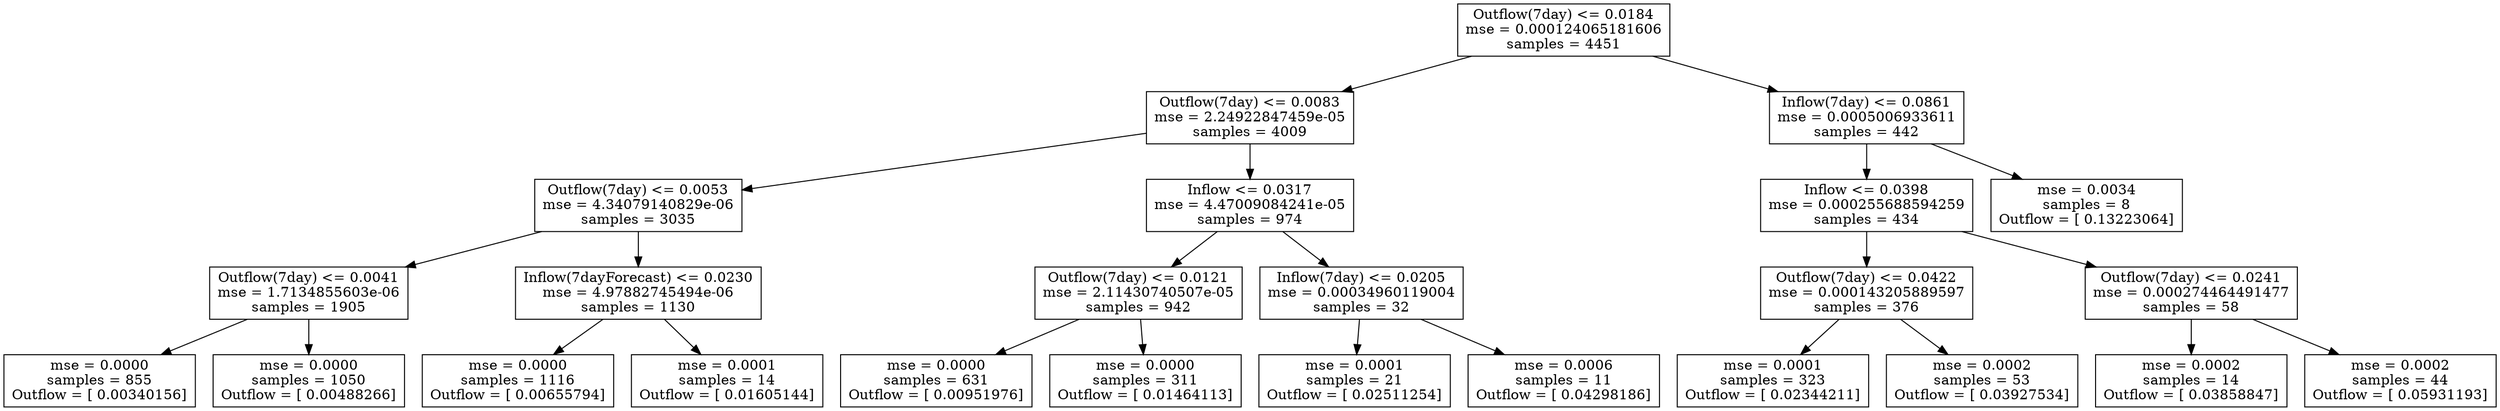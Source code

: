 digraph Tree {
0 [label="Outflow(7day) <= 0.0184\nmse = 0.000124065181606\nsamples = 4451", shape="box"] ;
1 [label="Outflow(7day) <= 0.0083\nmse = 2.24922847459e-05\nsamples = 4009", shape="box"] ;
0 -> 1 ;
2 [label="Outflow(7day) <= 0.0053\nmse = 4.34079140829e-06\nsamples = 3035", shape="box"] ;
1 -> 2 ;
3 [label="Outflow(7day) <= 0.0041\nmse = 1.7134855603e-06\nsamples = 1905", shape="box"] ;
2 -> 3 ;
4 [label="mse = 0.0000\nsamples = 855\nOutflow = [ 0.00340156]", shape="box"] ;
3 -> 4 ;
5 [label="mse = 0.0000\nsamples = 1050\nOutflow = [ 0.00488266]", shape="box"] ;
3 -> 5 ;
6 [label="Inflow(7dayForecast) <= 0.0230\nmse = 4.97882745494e-06\nsamples = 1130", shape="box"] ;
2 -> 6 ;
7 [label="mse = 0.0000\nsamples = 1116\nOutflow = [ 0.00655794]", shape="box"] ;
6 -> 7 ;
8 [label="mse = 0.0001\nsamples = 14\nOutflow = [ 0.01605144]", shape="box"] ;
6 -> 8 ;
9 [label="Inflow <= 0.0317\nmse = 4.47009084241e-05\nsamples = 974", shape="box"] ;
1 -> 9 ;
10 [label="Outflow(7day) <= 0.0121\nmse = 2.11430740507e-05\nsamples = 942", shape="box"] ;
9 -> 10 ;
11 [label="mse = 0.0000\nsamples = 631\nOutflow = [ 0.00951976]", shape="box"] ;
10 -> 11 ;
12 [label="mse = 0.0000\nsamples = 311\nOutflow = [ 0.01464113]", shape="box"] ;
10 -> 12 ;
13 [label="Inflow(7day) <= 0.0205\nmse = 0.00034960119004\nsamples = 32", shape="box"] ;
9 -> 13 ;
14 [label="mse = 0.0001\nsamples = 21\nOutflow = [ 0.02511254]", shape="box"] ;
13 -> 14 ;
15 [label="mse = 0.0006\nsamples = 11\nOutflow = [ 0.04298186]", shape="box"] ;
13 -> 15 ;
16 [label="Inflow(7day) <= 0.0861\nmse = 0.0005006933611\nsamples = 442", shape="box"] ;
0 -> 16 ;
17 [label="Inflow <= 0.0398\nmse = 0.000255688594259\nsamples = 434", shape="box"] ;
16 -> 17 ;
18 [label="Outflow(7day) <= 0.0422\nmse = 0.000143205889597\nsamples = 376", shape="box"] ;
17 -> 18 ;
19 [label="mse = 0.0001\nsamples = 323\nOutflow = [ 0.02344211]", shape="box"] ;
18 -> 19 ;
20 [label="mse = 0.0002\nsamples = 53\nOutflow = [ 0.03927534]", shape="box"] ;
18 -> 20 ;
21 [label="Outflow(7day) <= 0.0241\nmse = 0.000274464491477\nsamples = 58", shape="box"] ;
17 -> 21 ;
22 [label="mse = 0.0002\nsamples = 14\nOutflow = [ 0.03858847]", shape="box"] ;
21 -> 22 ;
23 [label="mse = 0.0002\nsamples = 44\nOutflow = [ 0.05931193]", shape="box"] ;
21 -> 23 ;
24 [label="mse = 0.0034\nsamples = 8\nOutflow = [ 0.13223064]", shape="box"] ;
16 -> 24 ;
}